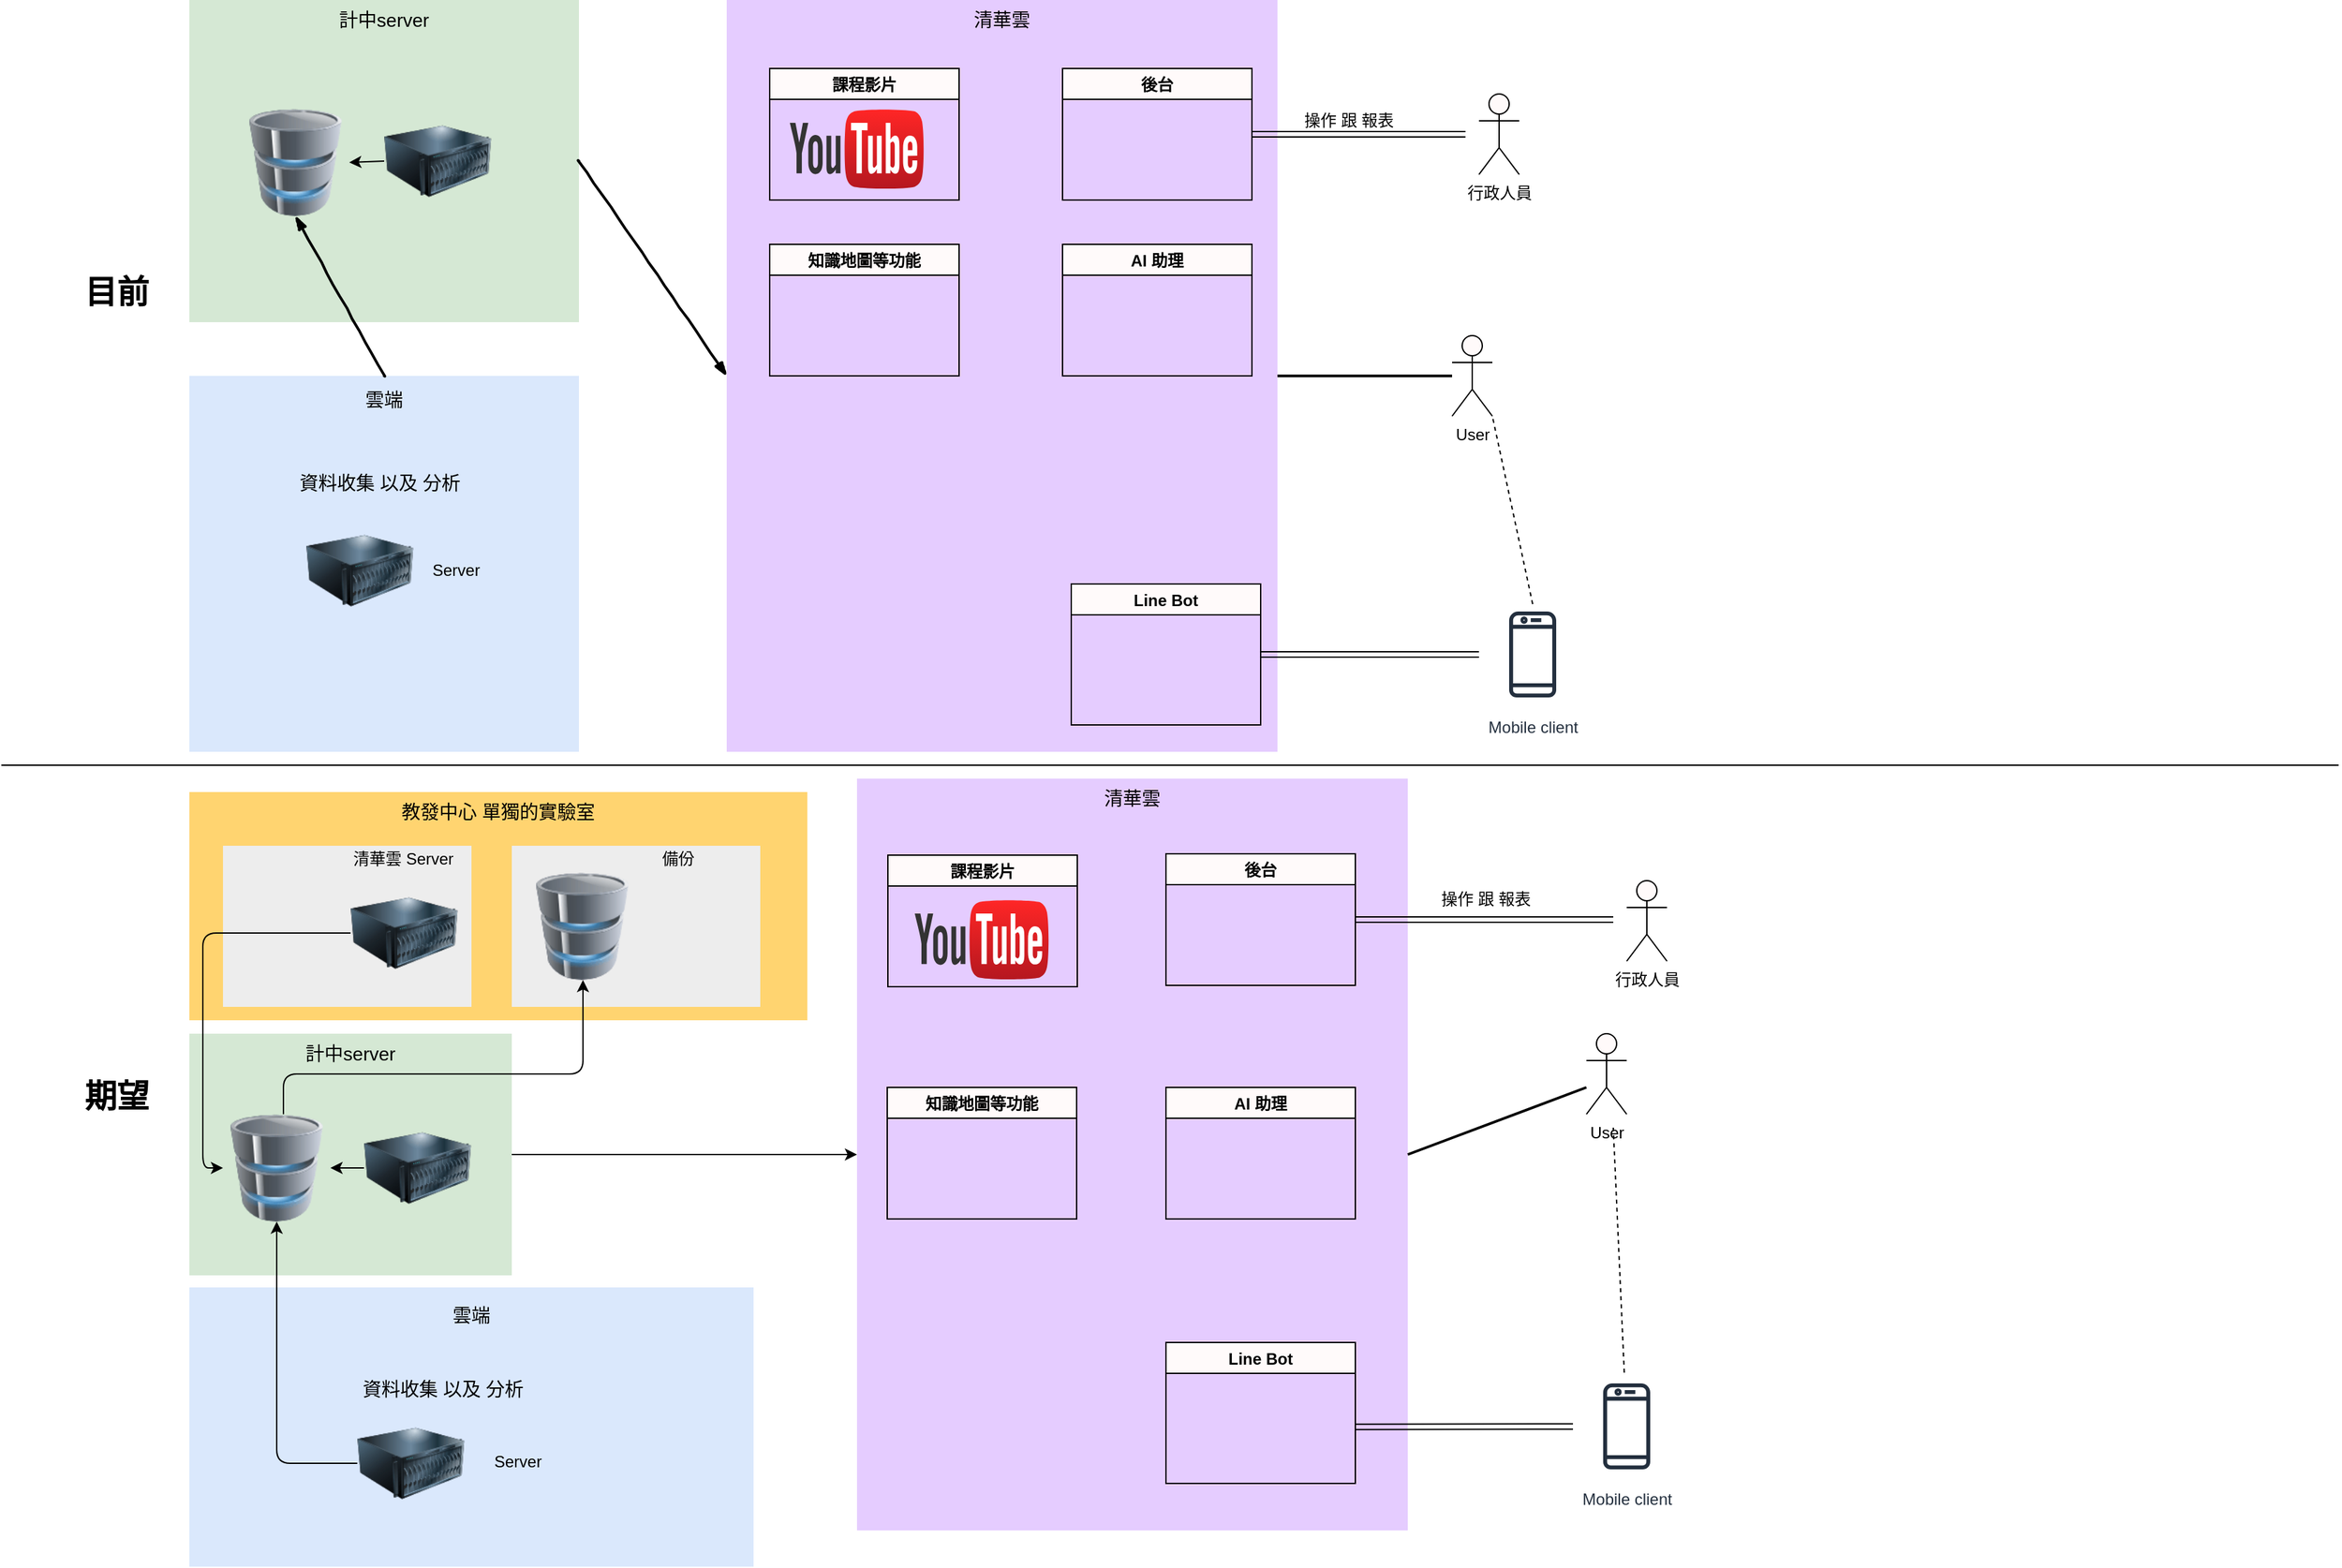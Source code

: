 <mxfile version="10.7.7" type="github"><diagram name="Page-1" id="e3a06f82-3646-2815-327d-82caf3d4e204"><mxGraphModel dx="1634" dy="-475" grid="1" gridSize="10" guides="1" tooltips="1" connect="1" arrows="1" fold="1" page="1" pageScale="1.5" pageWidth="1169" pageHeight="826" background="none" math="0" shadow="0"><root><mxCell id="0" style=";html=1;"/><mxCell id="1" style=";html=1;" parent="0"/><mxCell id="gbWKzAPe0D_GEWMT_fih-38" value="教發中心 單獨的實驗室" style="whiteSpace=wrap;html=1;fillColor=#FFD470;gradientColor=none;fontSize=14;strokeColor=none;verticalAlign=top;" parent="1" vertex="1"><mxGeometry x="140" y="1880" width="460" height="170" as="geometry"/></mxCell><mxCell id="gbWKzAPe0D_GEWMT_fih-37" value="" style="whiteSpace=wrap;html=1;fillColor=#EDEDED;fontSize=14;strokeColor=none;verticalAlign=top;" parent="1" vertex="1"><mxGeometry x="165" y="1920" width="185" height="120" as="geometry"/></mxCell><mxCell id="6a7d8f32e03d9370-60" value="計中server&lt;br&gt;&lt;br&gt;" style="whiteSpace=wrap;html=1;fillColor=#d5e8d4;fontSize=14;strokeColor=none;verticalAlign=top;" parent="1" vertex="1"><mxGeometry x="140" y="1290" width="290" height="240" as="geometry"/></mxCell><mxCell id="6a7d8f32e03d9370-34" style="edgeStyle=none;rounded=0;html=1;startSize=10;endSize=10;jettySize=auto;orthogonalLoop=1;fontSize=14;endArrow=none;endFill=0;strokeWidth=2;entryX=1;entryY=0.5;entryDx=0;entryDy=0;" parent="1" target="gbWKzAPe0D_GEWMT_fih-3" edge="1"><mxGeometry relative="1" as="geometry"><mxPoint x="1080" y="1570" as="sourcePoint"/><mxPoint x="410" y="2020" as="targetPoint"/></mxGeometry></mxCell><mxCell id="gbWKzAPe0D_GEWMT_fih-3" value="清華雲" style="whiteSpace=wrap;html=1;fillColor=#E5CCFF;fontSize=14;strokeColor=none;verticalAlign=top;" parent="1" vertex="1"><mxGeometry x="540" y="1290" width="410" height="560" as="geometry"/></mxCell><mxCell id="gbWKzAPe0D_GEWMT_fih-4" value="" style="image;html=1;labelBackgroundColor=#ffffff;image=img/lib/clip_art/computers/Server_128x128.png;fillColor=#E5CCFF;" parent="1" vertex="1"><mxGeometry x="285" y="1370" width="80" height="80" as="geometry"/></mxCell><mxCell id="gbWKzAPe0D_GEWMT_fih-6" value="" style="dashed=0;outlineConnect=0;html=1;align=center;labelPosition=center;verticalLabelPosition=bottom;verticalAlign=top;shape=mxgraph.weblogos.youtube;fillColor=#FF2626;gradientColor=#B5171F" parent="1" vertex="1"><mxGeometry x="587" y="1371" width="100" height="60" as="geometry"/></mxCell><mxCell id="gbWKzAPe0D_GEWMT_fih-7" value="&lt;table&gt;&lt;tbody&gt;&lt;tr&gt;&lt;td&gt;&lt;div&gt;&lt;span&gt;&lt;span&gt;雲端&lt;/span&gt;&lt;/span&gt;&lt;/div&gt;&lt;/td&gt;&lt;/tr&gt;&lt;/tbody&gt;&lt;/table&gt;" style="whiteSpace=wrap;html=1;fillColor=#dae8fc;fontSize=14;strokeColor=none;verticalAlign=top;" parent="1" vertex="1"><mxGeometry x="140" y="1570" width="290" height="280" as="geometry"/></mxCell><mxCell id="gbWKzAPe0D_GEWMT_fih-9" value="Mobile client" style="outlineConnect=0;fontColor=#232F3E;gradientColor=none;strokeColor=#232F3E;fillColor=#ffffff;dashed=0;verticalLabelPosition=bottom;verticalAlign=top;align=center;html=1;fontSize=12;fontStyle=0;aspect=fixed;shape=mxgraph.aws4.resourceIcon;resIcon=mxgraph.aws4.mobile_client;" parent="1" vertex="1"><mxGeometry x="1100" y="1737.5" width="80" height="80" as="geometry"/></mxCell><mxCell id="gbWKzAPe0D_GEWMT_fih-12" value="Line Bot" style="swimlane;fillColor=#FFFAFA;" parent="1" vertex="1"><mxGeometry x="796.5" y="1725" width="141" height="105" as="geometry"/></mxCell><mxCell id="gbWKzAPe0D_GEWMT_fih-13" value="" style="image;html=1;labelBackgroundColor=#ffffff;image=img/lib/clip_art/computers/Server_128x128.png;fillColor=#E5CCFF;" parent="1" vertex="1"><mxGeometry x="227" y="1675" width="80" height="80" as="geometry"/></mxCell><mxCell id="gbWKzAPe0D_GEWMT_fih-14" value="Server" style="text;html=1;resizable=0;points=[];autosize=1;align=left;verticalAlign=top;spacingTop=-4;" parent="1" vertex="1"><mxGeometry x="319" y="1705" width="50" height="20" as="geometry"/></mxCell><mxCell id="gbWKzAPe0D_GEWMT_fih-15" value="&lt;font style=&quot;font-size: 14px&quot;&gt;資料收集 以及 分析&lt;/font&gt;" style="text;html=1;" parent="1" vertex="1"><mxGeometry x="220" y="1635" width="130" height="30" as="geometry"/></mxCell><mxCell id="gbWKzAPe0D_GEWMT_fih-16" value="知識地圖等功能" style="swimlane;fillColor=#FFFAFA;" parent="1" vertex="1"><mxGeometry x="572" y="1472" width="141" height="98" as="geometry"/></mxCell><mxCell id="gbWKzAPe0D_GEWMT_fih-18" value="" style="rounded=0;comic=1;strokeWidth=2;endArrow=blockThin;html=1;fontFamily=Comic Sans MS;fontStyle=1;exitX=0.5;exitY=0;exitDx=0;exitDy=0;entryX=0.5;entryY=1;entryDx=0;entryDy=0;" parent="1" source="gbWKzAPe0D_GEWMT_fih-7" target="gbWKzAPe0D_GEWMT_fih-47" edge="1"><mxGeometry width="50" height="50" relative="1" as="geometry"><mxPoint x="871" y="1800" as="sourcePoint"/><mxPoint x="370" y="1450" as="targetPoint"/></mxGeometry></mxCell><mxCell id="gbWKzAPe0D_GEWMT_fih-22" value="" style="shape=link;html=1;exitX=1;exitY=0.5;exitDx=0;exitDy=0;" parent="1" source="gbWKzAPe0D_GEWMT_fih-12" target="gbWKzAPe0D_GEWMT_fih-9" edge="1"><mxGeometry width="50" height="50" relative="1" as="geometry"><mxPoint x="140" y="1920" as="sourcePoint"/><mxPoint x="190" y="1870" as="targetPoint"/></mxGeometry></mxCell><mxCell id="gbWKzAPe0D_GEWMT_fih-23" value="課程影片" style="swimlane;fillColor=#FFFAFA;" parent="1" vertex="1"><mxGeometry x="572" y="1341" width="141" height="98" as="geometry"/></mxCell><mxCell id="gbWKzAPe0D_GEWMT_fih-24" value="User" style="shape=umlActor;verticalLabelPosition=bottom;labelBackgroundColor=#ffffff;verticalAlign=top;html=1;outlineConnect=0;fillColor=#FFFAFA;" parent="1" vertex="1"><mxGeometry x="1080" y="1540" width="30" height="60" as="geometry"/></mxCell><mxCell id="gbWKzAPe0D_GEWMT_fih-29" value="" style="endArrow=none;dashed=1;html=1;exitX=0.5;exitY=0.031;exitDx=0;exitDy=0;exitPerimeter=0;entryX=1;entryY=1;entryDx=0;entryDy=0;entryPerimeter=0;" parent="1" source="gbWKzAPe0D_GEWMT_fih-9" target="gbWKzAPe0D_GEWMT_fih-24" edge="1"><mxGeometry width="50" height="50" relative="1" as="geometry"><mxPoint x="140" y="1920" as="sourcePoint"/><mxPoint x="1120" y="1600" as="targetPoint"/></mxGeometry></mxCell><mxCell id="gbWKzAPe0D_GEWMT_fih-33" value="" style="image;html=1;labelBackgroundColor=#ffffff;image=img/lib/clip_art/computers/Server_128x128.png;fillColor=#E5CCFF;" parent="1" vertex="1"><mxGeometry x="260" y="1945" width="80" height="80" as="geometry"/></mxCell><mxCell id="gbWKzAPe0D_GEWMT_fih-35" value="清華雲 Server" style="text;html=1;resizable=0;points=[];autosize=1;align=left;verticalAlign=top;spacingTop=-4;" parent="1" vertex="1"><mxGeometry x="260" y="1920" width="90" height="20" as="geometry"/></mxCell><mxCell id="gbWKzAPe0D_GEWMT_fih-43" value="" style="rounded=0;comic=1;strokeWidth=2;endArrow=blockThin;html=1;fontFamily=Comic Sans MS;fontStyle=1;entryX=0;entryY=0.5;entryDx=0;entryDy=0;exitX=1;exitY=0.5;exitDx=0;exitDy=0;" parent="1" source="6a7d8f32e03d9370-60" target="gbWKzAPe0D_GEWMT_fih-3" edge="1"><mxGeometry width="50" height="50" relative="1" as="geometry"><mxPoint x="440" y="1410" as="sourcePoint"/><mxPoint x="295" y="1540" as="targetPoint"/></mxGeometry></mxCell><mxCell id="gbWKzAPe0D_GEWMT_fih-47" value="" style="image;html=1;labelBackgroundColor=#ffffff;image=img/lib/clip_art/computers/Database_128x128.png;fillColor=#FFFAFA;" parent="1" vertex="1"><mxGeometry x="179" y="1371" width="80" height="80" as="geometry"/></mxCell><mxCell id="gbWKzAPe0D_GEWMT_fih-49" value="" style="endArrow=none;html=1;" parent="1" edge="1"><mxGeometry width="50" height="50" relative="1" as="geometry"><mxPoint y="1860" as="sourcePoint"/><mxPoint x="1740" y="1860" as="targetPoint"/></mxGeometry></mxCell><mxCell id="gbWKzAPe0D_GEWMT_fih-50" value="" style="whiteSpace=wrap;html=1;fillColor=#EDEDED;fontSize=14;strokeColor=none;verticalAlign=top;" parent="1" vertex="1"><mxGeometry x="380" y="1920" width="185" height="120" as="geometry"/></mxCell><mxCell id="gbWKzAPe0D_GEWMT_fih-52" value="" style="image;html=1;labelBackgroundColor=#ffffff;image=img/lib/clip_art/computers/Database_128x128.png;fillColor=#FFFAFA;" parent="1" vertex="1"><mxGeometry x="392.5" y="1940" width="80" height="80" as="geometry"/></mxCell><mxCell id="gbWKzAPe0D_GEWMT_fih-53" value="備份" style="text;html=1;resizable=0;points=[];autosize=1;align=left;verticalAlign=top;spacingTop=-4;" parent="1" vertex="1"><mxGeometry x="490" y="1920" width="40" height="20" as="geometry"/></mxCell><mxCell id="gbWKzAPe0D_GEWMT_fih-56" value="計中server&lt;br&gt;&lt;br&gt;" style="whiteSpace=wrap;html=1;fillColor=#d5e8d4;fontSize=14;strokeColor=none;verticalAlign=top;" parent="1" vertex="1"><mxGeometry x="140" y="2060" width="240" height="180" as="geometry"/></mxCell><mxCell id="gbWKzAPe0D_GEWMT_fih-57" value="" style="image;html=1;labelBackgroundColor=#ffffff;image=img/lib/clip_art/computers/Server_128x128.png;fillColor=#E5CCFF;" parent="1" vertex="1"><mxGeometry x="270" y="2120" width="80" height="80" as="geometry"/></mxCell><mxCell id="gbWKzAPe0D_GEWMT_fih-59" value="" style="image;html=1;labelBackgroundColor=#ffffff;image=img/lib/clip_art/computers/Database_128x128.png;fillColor=#FFFAFA;" parent="1" vertex="1"><mxGeometry x="165" y="2120" width="80" height="80" as="geometry"/></mxCell><mxCell id="gbWKzAPe0D_GEWMT_fih-61" value="" style="edgeStyle=segmentEdgeStyle;endArrow=classic;html=1;" parent="1" target="gbWKzAPe0D_GEWMT_fih-52" edge="1"><mxGeometry width="50" height="50" relative="1" as="geometry"><mxPoint x="210" y="2120" as="sourcePoint"/><mxPoint x="60" y="2530" as="targetPoint"/><Array as="points"><mxPoint x="210" y="2090"/><mxPoint x="433" y="2090"/></Array></mxGeometry></mxCell><mxCell id="gbWKzAPe0D_GEWMT_fih-62" value="" style="endArrow=classic;html=1;exitX=0;exitY=0.5;exitDx=0;exitDy=0;entryX=1;entryY=0.5;entryDx=0;entryDy=0;" parent="1" source="gbWKzAPe0D_GEWMT_fih-57" target="gbWKzAPe0D_GEWMT_fih-59" edge="1"><mxGeometry width="50" height="50" relative="1" as="geometry"><mxPoint x="10" y="2460" as="sourcePoint"/><mxPoint x="60" y="2410" as="targetPoint"/></mxGeometry></mxCell><mxCell id="gbWKzAPe0D_GEWMT_fih-64" value="" style="edgeStyle=segmentEdgeStyle;endArrow=classic;html=1;exitX=0;exitY=0.5;exitDx=0;exitDy=0;entryX=0;entryY=0.5;entryDx=0;entryDy=0;" parent="1" source="gbWKzAPe0D_GEWMT_fih-33" target="gbWKzAPe0D_GEWMT_fih-59" edge="1"><mxGeometry width="50" height="50" relative="1" as="geometry"><mxPoint x="220" y="2240" as="sourcePoint"/><mxPoint x="443" y="2240" as="targetPoint"/><Array as="points"><mxPoint x="150" y="1985"/><mxPoint x="150" y="2160"/></Array></mxGeometry></mxCell><mxCell id="gbWKzAPe0D_GEWMT_fih-65" value="" style="endArrow=classic;html=1;exitX=0;exitY=0.5;exitDx=0;exitDy=0;entryX=1;entryY=0.5;entryDx=0;entryDy=0;" parent="1" source="gbWKzAPe0D_GEWMT_fih-4" target="gbWKzAPe0D_GEWMT_fih-47" edge="1"><mxGeometry width="50" height="50" relative="1" as="geometry"><mxPoint x="10" y="2400" as="sourcePoint"/><mxPoint x="60" y="2350" as="targetPoint"/></mxGeometry></mxCell><mxCell id="gbWKzAPe0D_GEWMT_fih-67" value="&lt;font style=&quot;font-size: 24px&quot;&gt;&lt;b&gt;目前&lt;br&gt;&lt;/b&gt;&lt;/font&gt;&lt;br&gt;" style="text;html=1;resizable=0;points=[];autosize=1;align=left;verticalAlign=top;spacingTop=-4;" parent="1" vertex="1"><mxGeometry x="60" y="1491" width="60" height="30" as="geometry"/></mxCell><mxCell id="gbWKzAPe0D_GEWMT_fih-68" value="&lt;font style=&quot;font-size: 24px&quot;&gt;&lt;b&gt;期望&lt;/b&gt;&lt;/font&gt;" style="text;html=1;resizable=0;points=[];autosize=1;align=left;verticalAlign=top;spacingTop=-4;" parent="1" vertex="1"><mxGeometry x="60" y="2090" width="60" height="20" as="geometry"/></mxCell><mxCell id="gbWKzAPe0D_GEWMT_fih-70" value="清華雲" style="whiteSpace=wrap;html=1;fillColor=#E5CCFF;fontSize=14;strokeColor=none;verticalAlign=top;" parent="1" vertex="1"><mxGeometry x="637" y="1870" width="410" height="560" as="geometry"/></mxCell><mxCell id="gbWKzAPe0D_GEWMT_fih-72" value="課程影片" style="swimlane;fillColor=#FFFAFA;" parent="1" vertex="1"><mxGeometry x="660" y="1927" width="141" height="98" as="geometry"/></mxCell><mxCell id="gbWKzAPe0D_GEWMT_fih-73" value="" style="dashed=0;outlineConnect=0;html=1;align=center;labelPosition=center;verticalLabelPosition=bottom;verticalAlign=top;shape=mxgraph.weblogos.youtube;fillColor=#FF2626;gradientColor=#B5171F" parent="1" vertex="1"><mxGeometry x="680" y="1960" width="100" height="60" as="geometry"/></mxCell><mxCell id="gbWKzAPe0D_GEWMT_fih-74" value="知識地圖等功能" style="swimlane;fillColor=#FFFAFA;" parent="1" vertex="1"><mxGeometry x="659.5" y="2100" width="141" height="98" as="geometry"/></mxCell><mxCell id="gbWKzAPe0D_GEWMT_fih-75" value="Line Bot" style="swimlane;fillColor=#FFFAFA;" parent="1" vertex="1"><mxGeometry x="867" y="2290" width="141" height="105" as="geometry"/></mxCell><mxCell id="gbWKzAPe0D_GEWMT_fih-76" value="Mobile client" style="outlineConnect=0;fontColor=#232F3E;gradientColor=none;strokeColor=#232F3E;fillColor=#ffffff;dashed=0;verticalLabelPosition=bottom;verticalAlign=top;align=center;html=1;fontSize=12;fontStyle=0;aspect=fixed;shape=mxgraph.aws4.resourceIcon;resIcon=mxgraph.aws4.mobile_client;" parent="1" vertex="1"><mxGeometry x="1170" y="2312.5" width="80" height="80" as="geometry"/></mxCell><mxCell id="gbWKzAPe0D_GEWMT_fih-77" value="" style="shape=link;html=1;exitX=1;exitY=0.5;exitDx=0;exitDy=0;" parent="1" edge="1"><mxGeometry width="50" height="50" relative="1" as="geometry"><mxPoint x="1007.765" y="2352.882" as="sourcePoint"/><mxPoint x="1170" y="2352.576" as="targetPoint"/></mxGeometry></mxCell><mxCell id="gbWKzAPe0D_GEWMT_fih-78" value="User" style="shape=umlActor;verticalLabelPosition=bottom;labelBackgroundColor=#ffffff;verticalAlign=top;html=1;outlineConnect=0;fillColor=#FFFAFA;" parent="1" vertex="1"><mxGeometry x="1180" y="2060" width="30" height="60" as="geometry"/></mxCell><mxCell id="gbWKzAPe0D_GEWMT_fih-79" style="edgeStyle=none;rounded=0;html=1;startSize=10;endSize=10;jettySize=auto;orthogonalLoop=1;fontSize=14;endArrow=none;endFill=0;strokeWidth=2;entryX=1;entryY=0.5;entryDx=0;entryDy=0;" parent="1" target="gbWKzAPe0D_GEWMT_fih-70" edge="1"><mxGeometry relative="1" as="geometry"><mxPoint x="1180" y="2100" as="sourcePoint"/><mxPoint x="959.529" y="1439.647" as="targetPoint"/></mxGeometry></mxCell><mxCell id="gbWKzAPe0D_GEWMT_fih-80" value="" style="endArrow=none;dashed=1;html=1;" parent="1" source="gbWKzAPe0D_GEWMT_fih-76" edge="1"><mxGeometry width="50" height="50" relative="1" as="geometry"><mxPoint x="1150.118" y="1750.235" as="sourcePoint"/><mxPoint x="1200" y="2130" as="targetPoint"/></mxGeometry></mxCell><mxCell id="gbWKzAPe0D_GEWMT_fih-82" value="&lt;table&gt;&lt;tbody&gt;&lt;tr&gt;&lt;td&gt;&lt;div&gt;&lt;/div&gt;&lt;/td&gt;&lt;/tr&gt;&lt;/tbody&gt;&lt;/table&gt;雲端" style="whiteSpace=wrap;html=1;fillColor=#dae8fc;fontSize=14;strokeColor=none;verticalAlign=top;" parent="1" vertex="1"><mxGeometry x="140" y="2249" width="420" height="208" as="geometry"/></mxCell><mxCell id="gbWKzAPe0D_GEWMT_fih-88" value="" style="image;html=1;labelBackgroundColor=#ffffff;image=img/lib/clip_art/computers/Server_128x128.png;fillColor=#E5CCFF;" parent="1" vertex="1"><mxGeometry x="265" y="2340" width="80" height="80" as="geometry"/></mxCell><mxCell id="gbWKzAPe0D_GEWMT_fih-89" value="&lt;font style=&quot;font-size: 14px&quot;&gt;資料收集 以及 分析&lt;/font&gt;" style="text;html=1;" parent="1" vertex="1"><mxGeometry x="267" y="2310" width="130" height="30" as="geometry"/></mxCell><mxCell id="gbWKzAPe0D_GEWMT_fih-90" value="Server" style="text;html=1;" parent="1" vertex="1"><mxGeometry x="365" y="2365" width="60" height="30" as="geometry"/></mxCell><mxCell id="gbWKzAPe0D_GEWMT_fih-91" value="" style="endArrow=classic;html=1;exitX=0;exitY=0.5;exitDx=0;exitDy=0;entryX=0.5;entryY=1;entryDx=0;entryDy=0;" parent="1" source="gbWKzAPe0D_GEWMT_fih-88" target="gbWKzAPe0D_GEWMT_fih-59" edge="1"><mxGeometry width="50" height="50" relative="1" as="geometry"><mxPoint x="10" y="2530" as="sourcePoint"/><mxPoint x="60" y="2480" as="targetPoint"/><Array as="points"><mxPoint x="205" y="2380"/></Array></mxGeometry></mxCell><mxCell id="gbWKzAPe0D_GEWMT_fih-93" value="" style="endArrow=classic;html=1;exitX=1;exitY=0.5;exitDx=0;exitDy=0;entryX=0;entryY=0.5;entryDx=0;entryDy=0;" parent="1" source="gbWKzAPe0D_GEWMT_fih-56" target="gbWKzAPe0D_GEWMT_fih-70" edge="1"><mxGeometry width="50" height="50" relative="1" as="geometry"><mxPoint x="10" y="2530" as="sourcePoint"/><mxPoint x="60" y="2480" as="targetPoint"/></mxGeometry></mxCell><mxCell id="gbWKzAPe0D_GEWMT_fih-95" value="行政人員" style="shape=umlActor;verticalLabelPosition=bottom;labelBackgroundColor=#ffffff;verticalAlign=top;html=1;outlineConnect=0;fillColor=#FFFAFA;" parent="1" vertex="1"><mxGeometry x="1210" y="1946" width="30" height="60" as="geometry"/></mxCell><mxCell id="gbWKzAPe0D_GEWMT_fih-97" value="後台" style="swimlane;fillColor=#FFFAFA;" parent="1" vertex="1"><mxGeometry x="867" y="1926" width="141" height="98" as="geometry"/></mxCell><mxCell id="gbWKzAPe0D_GEWMT_fih-98" value="" style="shape=link;html=1;entryX=1;entryY=0.5;entryDx=0;entryDy=0;" parent="1" target="gbWKzAPe0D_GEWMT_fih-97" edge="1"><mxGeometry width="50" height="50" relative="1" as="geometry"><mxPoint x="1200" y="1975" as="sourcePoint"/><mxPoint x="60" y="2480" as="targetPoint"/></mxGeometry></mxCell><mxCell id="gbWKzAPe0D_GEWMT_fih-99" value="操作 跟 報表" style="text;html=1;resizable=0;points=[];autosize=1;align=left;verticalAlign=top;spacingTop=-4;" parent="1" vertex="1"><mxGeometry x="1070" y="1950" width="80" height="20" as="geometry"/></mxCell><mxCell id="gbWKzAPe0D_GEWMT_fih-100" value="後台" style="swimlane;fillColor=#FFFAFA;" parent="1" vertex="1"><mxGeometry x="790" y="1341" width="141" height="98" as="geometry"/></mxCell><mxCell id="gbWKzAPe0D_GEWMT_fih-101" value="" style="shape=link;html=1;entryX=1;entryY=0.5;entryDx=0;entryDy=0;" parent="1" edge="1" target="gbWKzAPe0D_GEWMT_fih-100"><mxGeometry width="50" height="50" relative="1" as="geometry"><mxPoint x="1090" y="1390" as="sourcePoint"/><mxPoint x="937.333" y="1360.667" as="targetPoint"/></mxGeometry></mxCell><mxCell id="gbWKzAPe0D_GEWMT_fih-102" value="行政人員" style="shape=umlActor;verticalLabelPosition=bottom;labelBackgroundColor=#ffffff;verticalAlign=top;html=1;outlineConnect=0;fillColor=#FFFAFA;" parent="1" vertex="1"><mxGeometry x="1100" y="1360" width="30" height="60" as="geometry"/></mxCell><mxCell id="gbWKzAPe0D_GEWMT_fih-103" value="操作 跟 報表" style="text;html=1;resizable=0;points=[];autosize=1;align=left;verticalAlign=top;spacingTop=-4;" parent="1" vertex="1"><mxGeometry x="968" y="1370" width="80" height="20" as="geometry"/></mxCell><mxCell id="NxugZIncdZFX6fs4L1gm-1" value="AI 助理" style="swimlane;fillColor=#FFFAFA;" vertex="1" parent="1"><mxGeometry x="867" y="2100" width="141" height="98" as="geometry"/></mxCell><mxCell id="NxugZIncdZFX6fs4L1gm-2" value="AI 助理" style="swimlane;fillColor=#FFFAFA;" vertex="1" parent="1"><mxGeometry x="790" y="1472" width="141" height="98" as="geometry"/></mxCell></root></mxGraphModel></diagram></mxfile>